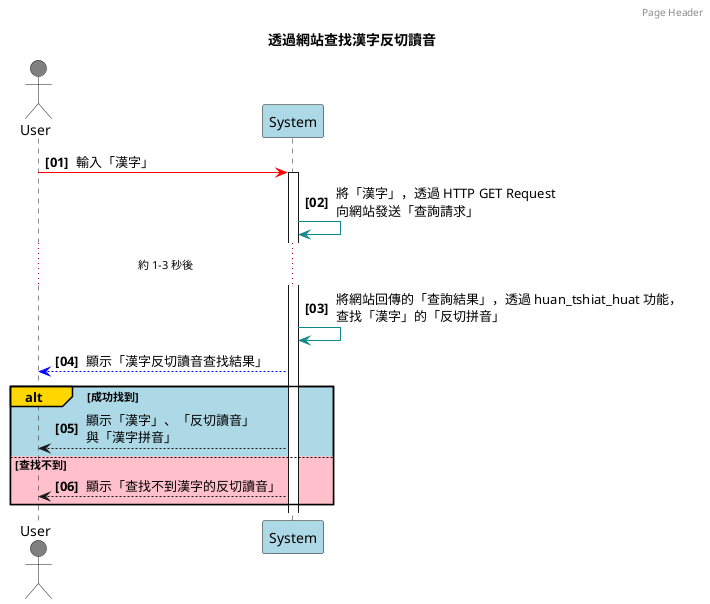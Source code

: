 @startuml
header Page Header
autonumber "<b>[00] "
actor User #Grey
participant System #LightBlue

title 透過網站查找漢字反切讀音

User-[#red]>System: 輸入「漢字」
activate System
System-[#118888]>System: 將「漢字」，透過 HTTP GET Request \n向網站發送「查詢請求」

... 約 1-3 秒後 ...

System-[#118888]>System: 將網站回傳的「查詢結果」，透過 huan_tshiat_huat 功能，\n查找「漢字」的「反切拼音」

System -[#0000FF]-> User: 顯示「漢字反切讀音查找結果」
alt#Gold #LightBlue 成功找到
  System-->User: 顯示「漢字」、「反切讀音」\n與「漢字拼音」
else #Pink 查找不到
  System-->User: 顯示「查找不到漢字的反切讀音」
end
@enduml

